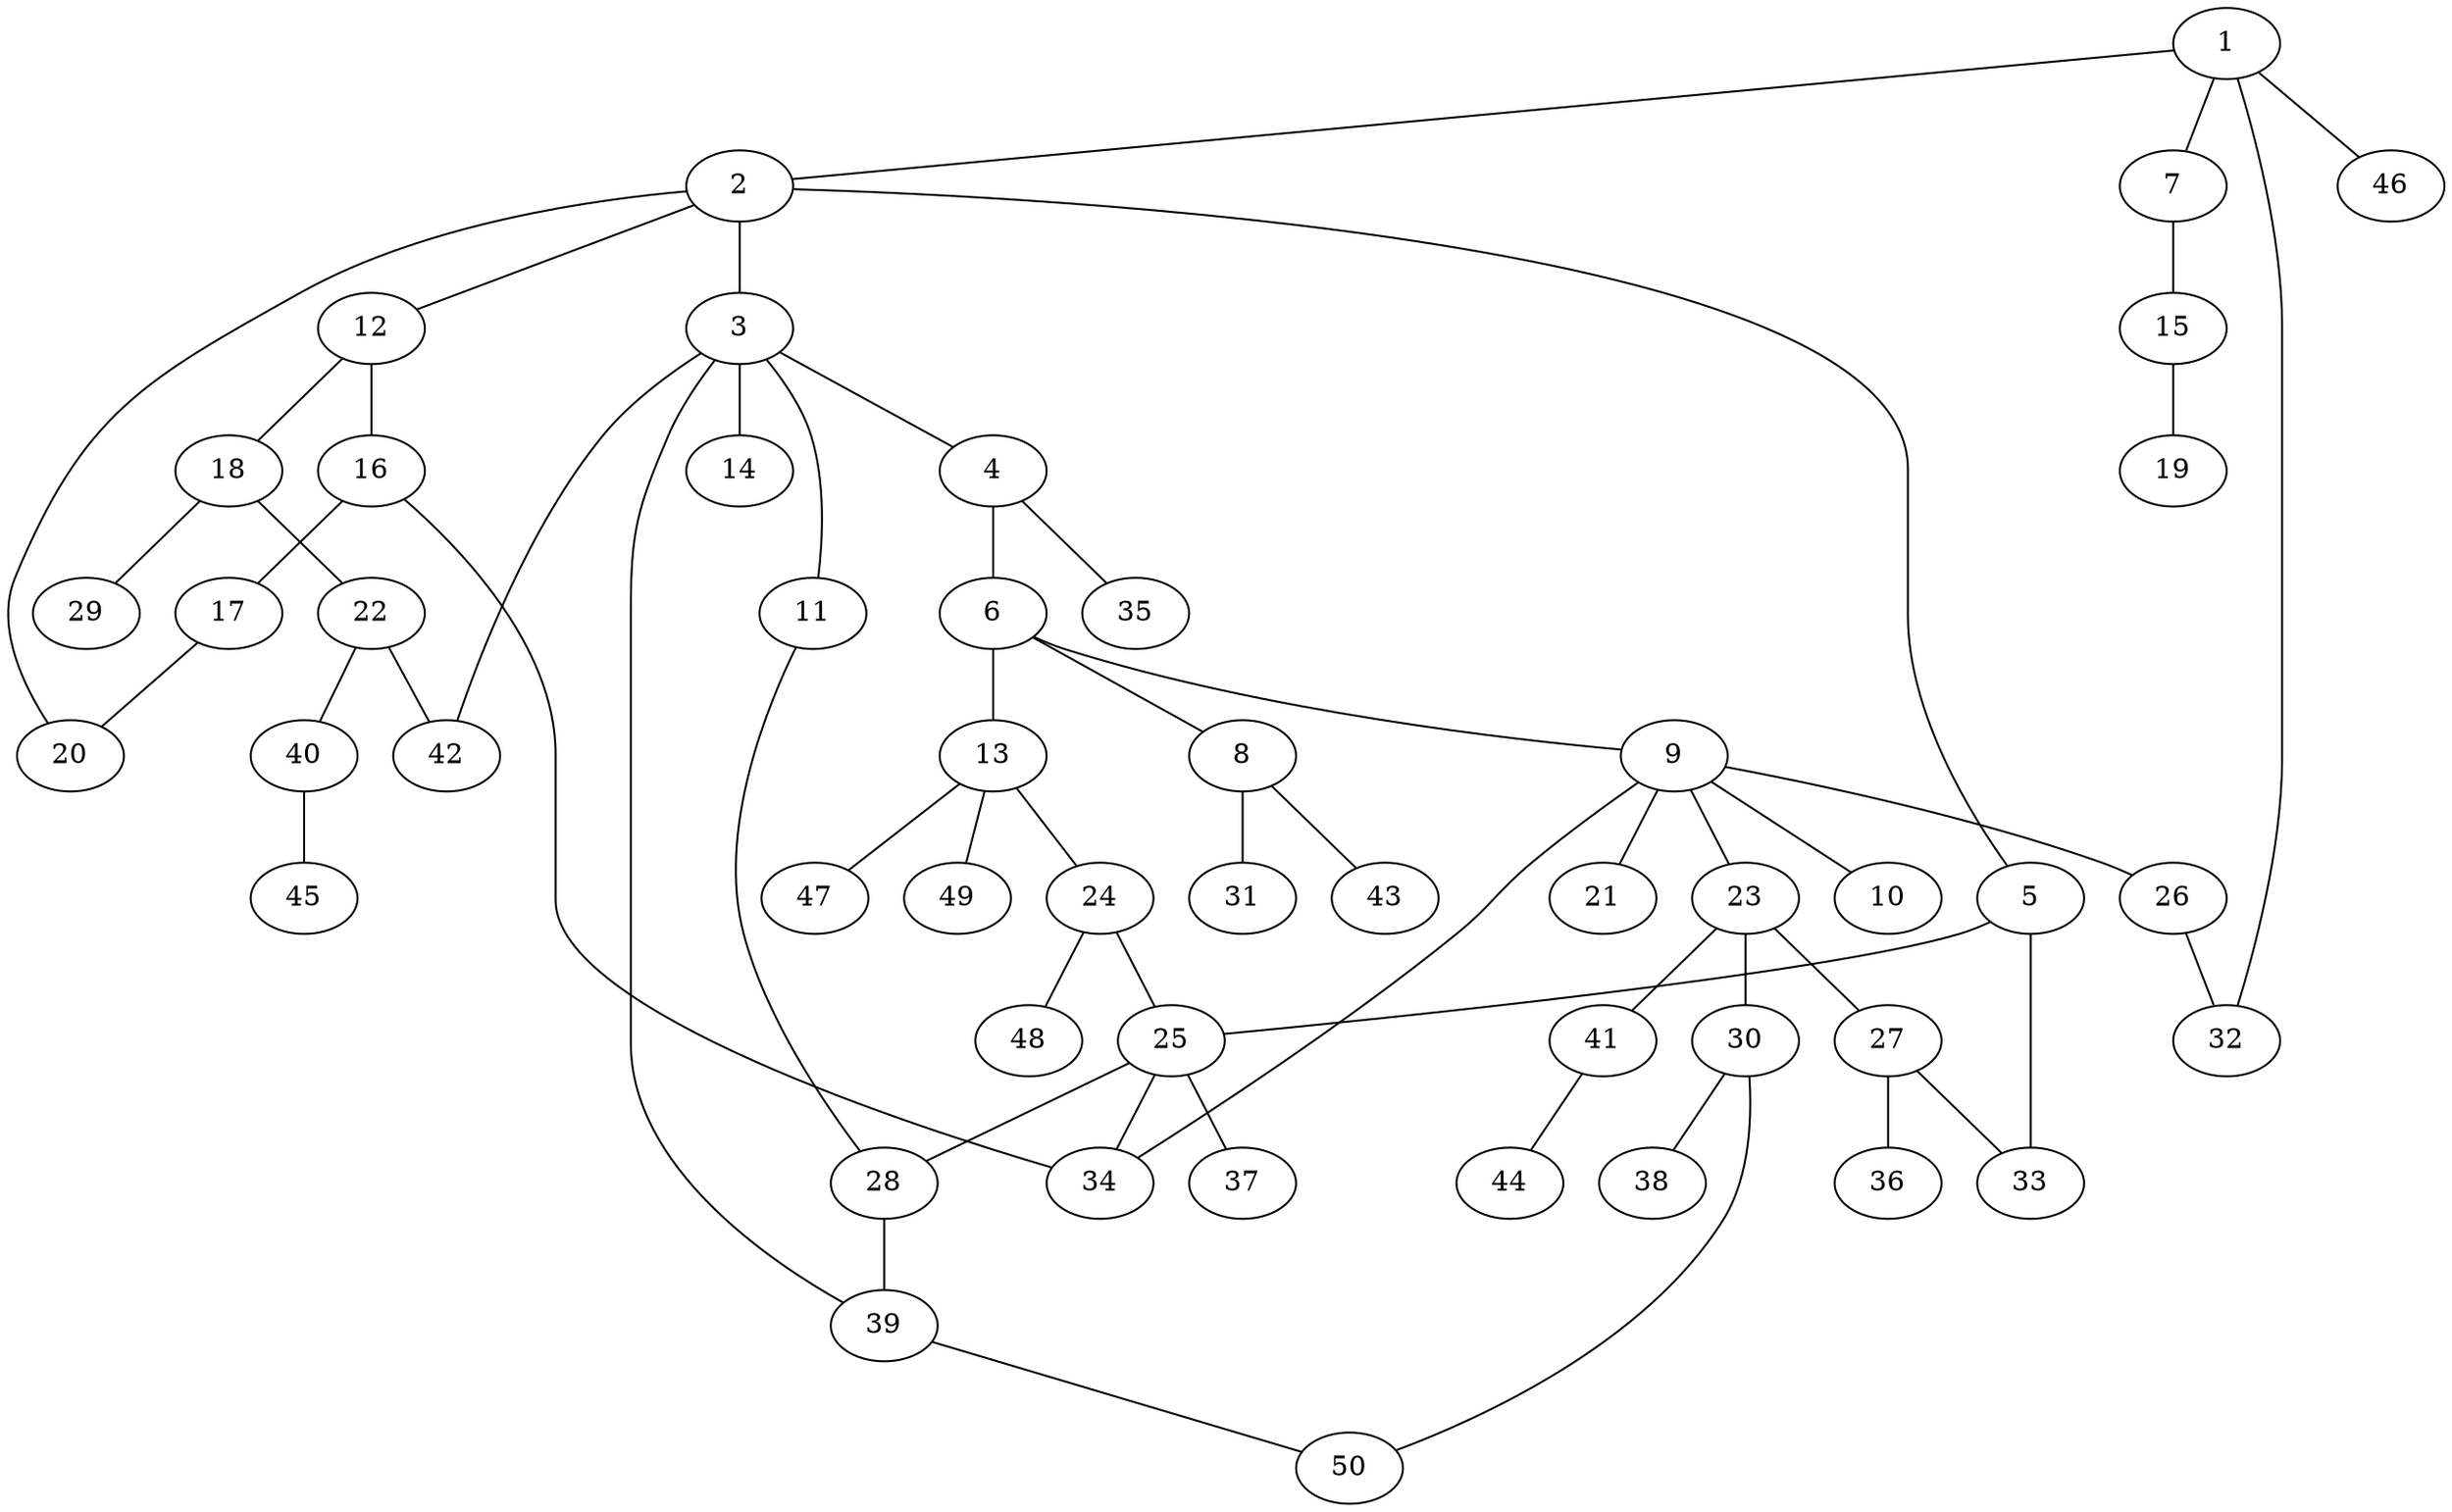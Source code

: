 graph graphname {1--2
1--7
1--32
1--46
2--3
2--5
2--12
2--20
3--4
3--11
3--14
3--39
3--42
4--6
4--35
5--25
5--33
6--8
6--9
6--13
7--15
8--31
8--43
9--10
9--21
9--23
9--26
9--34
11--28
12--16
12--18
13--24
13--47
13--49
15--19
16--17
16--34
17--20
18--22
18--29
22--40
22--42
23--27
23--30
23--41
24--25
24--48
25--28
25--34
25--37
26--32
27--33
27--36
28--39
30--38
30--50
39--50
40--45
41--44
}